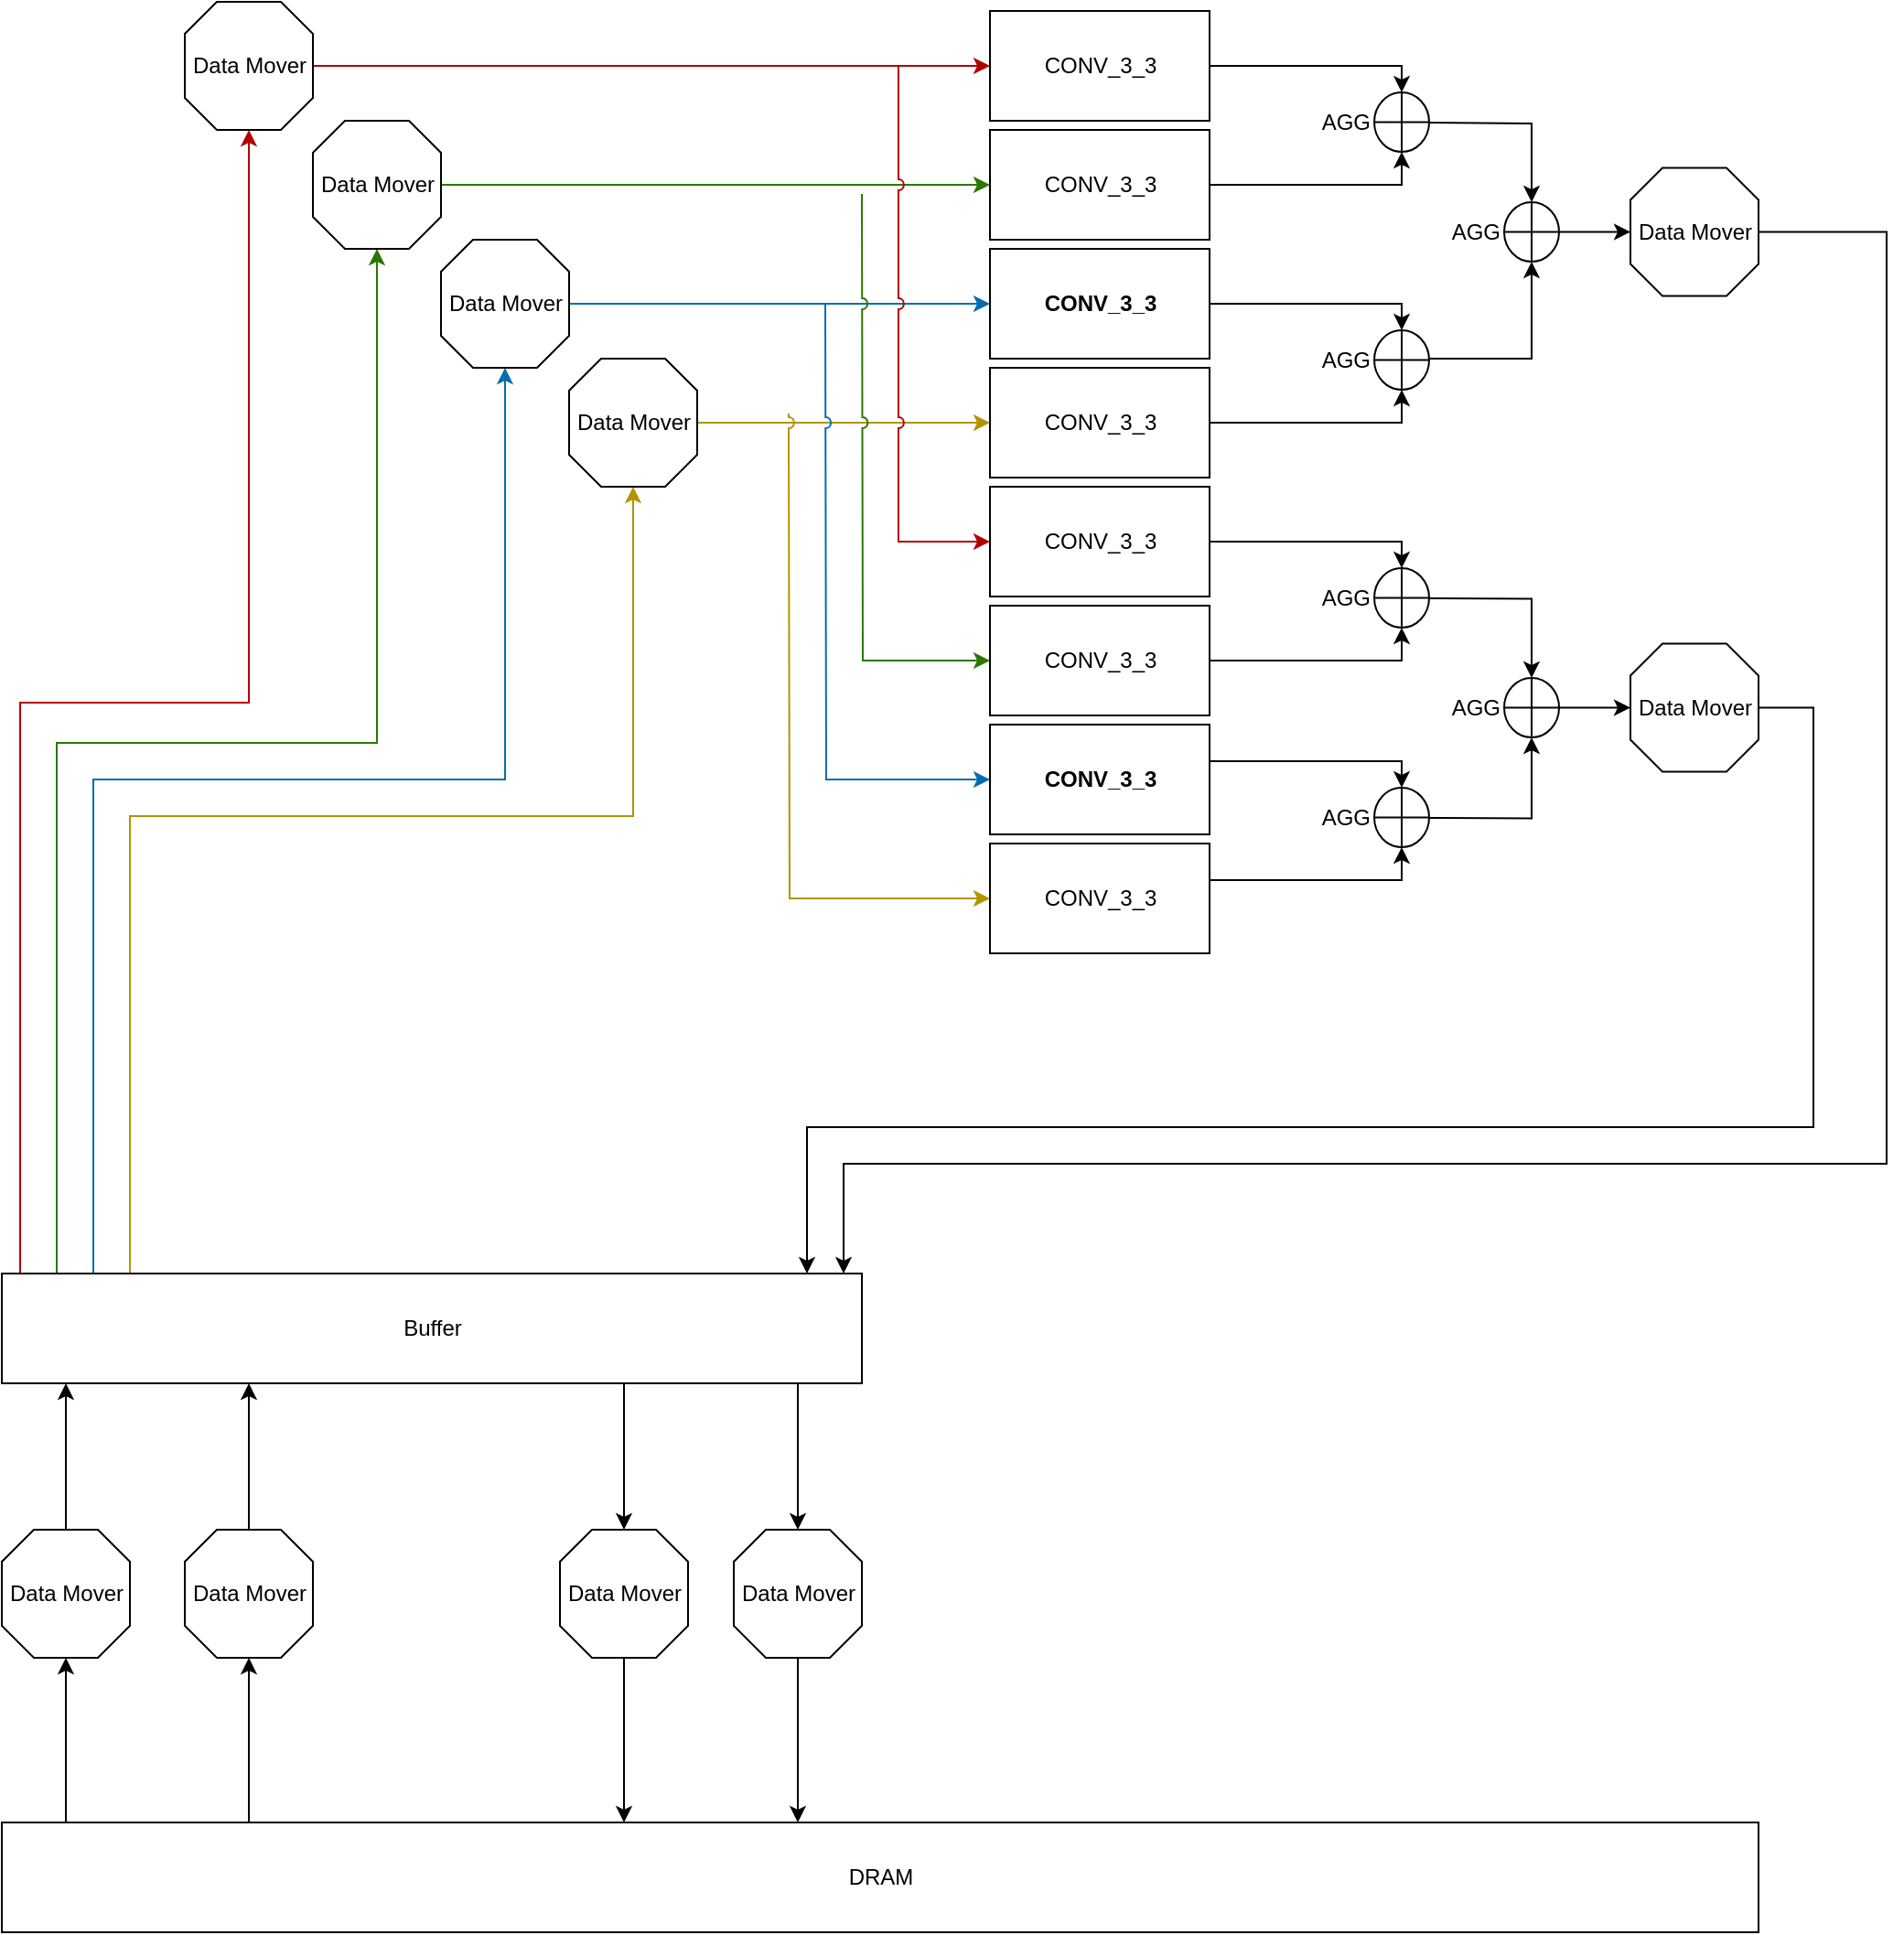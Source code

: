 <mxfile>
    <diagram id="gQlELwIL4DcsmfeKqU5c" name="Page-1">
        <mxGraphModel dx="1222" dy="350" grid="1" gridSize="10" guides="1" tooltips="1" connect="1" arrows="1" fold="1" page="1" pageScale="1" pageWidth="850" pageHeight="1100" math="0" shadow="0">
            <root>
                <mxCell id="0"/>
                <mxCell id="1" parent="0"/>
                <mxCell id="129" style="edgeStyle=orthogonalEdgeStyle;rounded=0;jumpStyle=arc;orthogonalLoop=1;jettySize=auto;html=1;startArrow=none;startFill=0;endArrow=classic;endFill=1;" parent="1" source="3" target="126" edge="1">
                    <mxGeometry relative="1" as="geometry">
                        <Array as="points">
                            <mxPoint x="85" y="965"/>
                            <mxPoint x="85" y="965"/>
                        </Array>
                    </mxGeometry>
                </mxCell>
                <mxCell id="130" style="edgeStyle=orthogonalEdgeStyle;rounded=0;jumpStyle=arc;orthogonalLoop=1;jettySize=auto;html=1;startArrow=none;startFill=0;endArrow=classic;endFill=1;" parent="1" source="3" target="127" edge="1">
                    <mxGeometry relative="1" as="geometry">
                        <Array as="points">
                            <mxPoint x="185" y="980"/>
                            <mxPoint x="185" y="980"/>
                        </Array>
                    </mxGeometry>
                </mxCell>
                <mxCell id="3" value="DRAM" style="verticalLabelPosition=middle;verticalAlign=middle;html=1;shape=mxgraph.basic.rect;fillColor2=none;strokeWidth=1;size=20;indent=5;labelPosition=center;align=center;" parent="1" vertex="1">
                    <mxGeometry x="50" y="1010" width="960" height="60" as="geometry"/>
                </mxCell>
                <mxCell id="74" style="edgeStyle=orthogonalEdgeStyle;rounded=0;jumpStyle=arc;orthogonalLoop=1;jettySize=auto;html=1;entryX=0.5;entryY=0;entryDx=0;entryDy=0;startArrow=none;startFill=0;endArrow=classic;endFill=1;" parent="1" source="4" target="6" edge="1">
                    <mxGeometry relative="1" as="geometry">
                        <Array as="points">
                            <mxPoint x="815" y="50"/>
                        </Array>
                    </mxGeometry>
                </mxCell>
                <mxCell id="4" value="CONV_3_3" style="verticalLabelPosition=middle;verticalAlign=middle;html=1;shape=mxgraph.basic.rect;fillColor2=none;strokeWidth=1;size=20;indent=5;labelPosition=center;align=center;" parent="1" vertex="1">
                    <mxGeometry x="590" y="20" width="120" height="60" as="geometry"/>
                </mxCell>
                <mxCell id="51" style="edgeStyle=orthogonalEdgeStyle;rounded=0;orthogonalLoop=1;jettySize=auto;html=1;fillColor=#e51400;strokeColor=#B20000;" parent="1" source="5" target="4" edge="1">
                    <mxGeometry relative="1" as="geometry"/>
                </mxCell>
                <mxCell id="5" value="Data Mover" style="verticalLabelPosition=middle;verticalAlign=middle;html=1;shape=mxgraph.basic.polygon;polyCoords=[[0.25,0],[0.75,0],[1,0.25],[1,0.75],[0.75,1],[0.25,1],[0,0.75],[0,0.25]];polyline=0;labelPosition=center;align=center;" parent="1" vertex="1">
                    <mxGeometry x="150" y="15" width="70" height="70" as="geometry"/>
                </mxCell>
                <mxCell id="6" value="AGG" style="shape=orEllipse;perimeter=ellipsePerimeter;whiteSpace=wrap;html=1;backgroundOutline=1;labelPosition=left;verticalLabelPosition=middle;align=right;verticalAlign=middle;" parent="1" vertex="1">
                    <mxGeometry x="800" y="64.5" width="30" height="32.5" as="geometry"/>
                </mxCell>
                <mxCell id="117" style="edgeStyle=orthogonalEdgeStyle;rounded=0;jumpStyle=arc;orthogonalLoop=1;jettySize=auto;html=1;startArrow=none;startFill=0;endArrow=classic;endFill=1;" parent="1" source="15" target="21" edge="1">
                    <mxGeometry relative="1" as="geometry">
                        <Array as="points">
                            <mxPoint x="1080" y="141"/>
                            <mxPoint x="1080" y="650"/>
                            <mxPoint x="510" y="650"/>
                        </Array>
                    </mxGeometry>
                </mxCell>
                <mxCell id="15" value="Data Mover" style="verticalLabelPosition=middle;verticalAlign=middle;html=1;shape=mxgraph.basic.polygon;polyCoords=[[0.25,0],[0.75,0],[1,0.25],[1,0.75],[0.75,1],[0.25,1],[0,0.75],[0,0.25]];polyline=0;labelPosition=center;align=center;" parent="1" vertex="1">
                    <mxGeometry x="940" y="105.75" width="70" height="70" as="geometry"/>
                </mxCell>
                <mxCell id="104" style="edgeStyle=orthogonalEdgeStyle;rounded=0;jumpStyle=arc;orthogonalLoop=1;jettySize=auto;html=1;startArrow=none;startFill=0;endArrow=classic;endFill=1;fillColor=#e51400;strokeColor=#B20000;" parent="1" source="21" target="5" edge="1">
                    <mxGeometry relative="1" as="geometry">
                        <Array as="points">
                            <mxPoint x="60" y="398"/>
                            <mxPoint x="185" y="398"/>
                        </Array>
                    </mxGeometry>
                </mxCell>
                <mxCell id="105" style="edgeStyle=orthogonalEdgeStyle;rounded=0;jumpStyle=arc;orthogonalLoop=1;jettySize=auto;html=1;startArrow=none;startFill=0;endArrow=classic;endFill=1;fillColor=#60a917;strokeColor=#2D7600;" parent="1" source="21" target="54" edge="1">
                    <mxGeometry relative="1" as="geometry">
                        <Array as="points">
                            <mxPoint x="80" y="420"/>
                            <mxPoint x="255" y="420"/>
                        </Array>
                    </mxGeometry>
                </mxCell>
                <mxCell id="106" style="edgeStyle=orthogonalEdgeStyle;rounded=0;jumpStyle=arc;orthogonalLoop=1;jettySize=auto;html=1;startArrow=none;startFill=0;endArrow=classic;endFill=1;fillColor=#1ba1e2;strokeColor=#006EAF;" parent="1" source="21" target="57" edge="1">
                    <mxGeometry relative="1" as="geometry">
                        <Array as="points">
                            <mxPoint x="100" y="440"/>
                            <mxPoint x="325" y="440"/>
                        </Array>
                    </mxGeometry>
                </mxCell>
                <mxCell id="107" style="edgeStyle=orthogonalEdgeStyle;rounded=0;jumpStyle=arc;orthogonalLoop=1;jettySize=auto;html=1;startArrow=none;startFill=0;endArrow=classic;endFill=1;fillColor=#e3c800;strokeColor=#B09500;" parent="1" source="21" target="60" edge="1">
                    <mxGeometry relative="1" as="geometry">
                        <Array as="points">
                            <mxPoint x="120" y="460"/>
                            <mxPoint x="395" y="460"/>
                        </Array>
                    </mxGeometry>
                </mxCell>
                <mxCell id="141" style="edgeStyle=orthogonalEdgeStyle;rounded=0;jumpStyle=arc;orthogonalLoop=1;jettySize=auto;html=1;startArrow=none;startFill=0;endArrow=classic;endFill=1;" parent="1" source="21" target="138" edge="1">
                    <mxGeometry relative="1" as="geometry">
                        <Array as="points">
                            <mxPoint x="485" y="790"/>
                            <mxPoint x="485" y="790"/>
                        </Array>
                    </mxGeometry>
                </mxCell>
                <mxCell id="143" style="edgeStyle=orthogonalEdgeStyle;rounded=0;jumpStyle=arc;orthogonalLoop=1;jettySize=auto;html=1;startArrow=none;startFill=0;endArrow=classic;endFill=1;" parent="1" source="21" target="128" edge="1">
                    <mxGeometry relative="1" as="geometry">
                        <Array as="points">
                            <mxPoint x="390" y="790"/>
                            <mxPoint x="390" y="790"/>
                        </Array>
                    </mxGeometry>
                </mxCell>
                <mxCell id="21" value="Buffer" style="verticalLabelPosition=middle;verticalAlign=middle;html=1;shape=mxgraph.basic.rect;fillColor2=none;strokeWidth=1;size=20;indent=5;labelPosition=center;align=center;" parent="1" vertex="1">
                    <mxGeometry x="50" y="710" width="470" height="60" as="geometry"/>
                </mxCell>
                <mxCell id="76" style="edgeStyle=orthogonalEdgeStyle;rounded=0;jumpStyle=arc;orthogonalLoop=1;jettySize=auto;html=1;entryX=0.5;entryY=1;entryDx=0;entryDy=0;startArrow=none;startFill=0;endArrow=classic;endFill=1;" parent="1" source="42" target="6" edge="1">
                    <mxGeometry relative="1" as="geometry">
                        <Array as="points">
                            <mxPoint x="815" y="115"/>
                        </Array>
                    </mxGeometry>
                </mxCell>
                <mxCell id="42" value="CONV_3_3" style="verticalLabelPosition=middle;verticalAlign=middle;html=1;shape=mxgraph.basic.rect;fillColor2=none;strokeWidth=1;size=20;indent=5;labelPosition=center;align=center;" parent="1" vertex="1">
                    <mxGeometry x="590" y="85" width="120" height="60" as="geometry"/>
                </mxCell>
                <mxCell id="43" value="CONV_3_3" style="verticalLabelPosition=middle;verticalAlign=middle;html=1;shape=mxgraph.basic.rect;fillColor2=none;strokeWidth=1;size=20;indent=5;labelPosition=center;align=center;fontStyle=1" parent="1" vertex="1">
                    <mxGeometry x="590" y="150" width="120" height="60" as="geometry"/>
                </mxCell>
                <mxCell id="44" value="CONV_3_3" style="verticalLabelPosition=middle;verticalAlign=middle;html=1;shape=mxgraph.basic.rect;fillColor2=none;strokeWidth=1;size=20;indent=5;labelPosition=center;align=center;" parent="1" vertex="1">
                    <mxGeometry x="590" y="215" width="120" height="60" as="geometry"/>
                </mxCell>
                <mxCell id="61" style="edgeStyle=orthogonalEdgeStyle;rounded=0;orthogonalLoop=1;jettySize=auto;html=1;fillColor=#60a917;strokeColor=#2D7600;" parent="1" source="54" target="42" edge="1">
                    <mxGeometry relative="1" as="geometry"/>
                </mxCell>
                <mxCell id="54" value="Data Mover" style="verticalLabelPosition=middle;verticalAlign=middle;html=1;shape=mxgraph.basic.polygon;polyCoords=[[0.25,0],[0.75,0],[1,0.25],[1,0.75],[0.75,1],[0.25,1],[0,0.75],[0,0.25]];polyline=0;labelPosition=center;align=center;" parent="1" vertex="1">
                    <mxGeometry x="220" y="80" width="70" height="70" as="geometry"/>
                </mxCell>
                <mxCell id="62" style="edgeStyle=orthogonalEdgeStyle;rounded=0;orthogonalLoop=1;jettySize=auto;html=1;fillColor=#1ba1e2;strokeColor=#006EAF;" parent="1" source="57" target="43" edge="1">
                    <mxGeometry relative="1" as="geometry"/>
                </mxCell>
                <mxCell id="57" value="Data Mover" style="verticalLabelPosition=middle;verticalAlign=middle;html=1;shape=mxgraph.basic.polygon;polyCoords=[[0.25,0],[0.75,0],[1,0.25],[1,0.75],[0.75,1],[0.25,1],[0,0.75],[0,0.25]];polyline=0;labelPosition=center;align=center;" parent="1" vertex="1">
                    <mxGeometry x="290" y="145" width="70" height="70" as="geometry"/>
                </mxCell>
                <mxCell id="63" style="edgeStyle=orthogonalEdgeStyle;rounded=0;orthogonalLoop=1;jettySize=auto;html=1;fillColor=#e3c800;strokeColor=#B09500;" parent="1" source="60" target="44" edge="1">
                    <mxGeometry relative="1" as="geometry"/>
                </mxCell>
                <mxCell id="60" value="Data Mover" style="verticalLabelPosition=middle;verticalAlign=middle;html=1;shape=mxgraph.basic.polygon;polyCoords=[[0.25,0],[0.75,0],[1,0.25],[1,0.75],[0.75,1],[0.25,1],[0,0.75],[0,0.25]];polyline=0;labelPosition=center;align=center;" parent="1" vertex="1">
                    <mxGeometry x="360" y="210" width="70" height="70" as="geometry"/>
                </mxCell>
                <mxCell id="70" style="edgeStyle=orthogonalEdgeStyle;rounded=0;jumpStyle=arc;orthogonalLoop=1;jettySize=auto;html=1;startArrow=classic;startFill=1;endArrow=none;endFill=0;fillColor=#e51400;strokeColor=#B20000;" parent="1" source="64" edge="1">
                    <mxGeometry relative="1" as="geometry">
                        <mxPoint x="540" y="50" as="targetPoint"/>
                        <Array as="points">
                            <mxPoint x="540" y="310"/>
                            <mxPoint x="540" y="50"/>
                        </Array>
                    </mxGeometry>
                </mxCell>
                <mxCell id="64" value="CONV_3_3" style="verticalLabelPosition=middle;verticalAlign=middle;html=1;shape=mxgraph.basic.rect;fillColor2=none;strokeWidth=1;size=20;indent=5;labelPosition=center;align=center;" parent="1" vertex="1">
                    <mxGeometry x="590" y="280" width="120" height="60" as="geometry"/>
                </mxCell>
                <mxCell id="71" style="edgeStyle=orthogonalEdgeStyle;rounded=0;jumpStyle=arc;orthogonalLoop=1;jettySize=auto;html=1;startArrow=classic;startFill=1;endArrow=none;endFill=0;fillColor=#60a917;strokeColor=#2D7600;" parent="1" source="65" edge="1">
                    <mxGeometry relative="1" as="geometry">
                        <mxPoint x="520" y="120" as="targetPoint"/>
                    </mxGeometry>
                </mxCell>
                <mxCell id="65" value="CONV_3_3" style="verticalLabelPosition=middle;verticalAlign=middle;html=1;shape=mxgraph.basic.rect;fillColor2=none;strokeWidth=1;size=20;indent=5;labelPosition=center;align=center;" parent="1" vertex="1">
                    <mxGeometry x="590" y="345" width="120" height="60" as="geometry"/>
                </mxCell>
                <mxCell id="72" style="edgeStyle=orthogonalEdgeStyle;rounded=0;jumpStyle=arc;orthogonalLoop=1;jettySize=auto;html=1;startArrow=classic;startFill=1;endArrow=none;endFill=0;fillColor=#1ba1e2;strokeColor=#006EAF;" parent="1" source="66" edge="1">
                    <mxGeometry relative="1" as="geometry">
                        <mxPoint x="500" y="180" as="targetPoint"/>
                    </mxGeometry>
                </mxCell>
                <mxCell id="66" value="CONV_3_3" style="verticalLabelPosition=middle;verticalAlign=middle;html=1;shape=mxgraph.basic.rect;fillColor2=none;strokeWidth=1;size=20;indent=5;labelPosition=center;align=center;fontStyle=1" parent="1" vertex="1">
                    <mxGeometry x="590" y="410" width="120" height="60" as="geometry"/>
                </mxCell>
                <mxCell id="73" style="edgeStyle=orthogonalEdgeStyle;rounded=0;jumpStyle=arc;orthogonalLoop=1;jettySize=auto;html=1;startArrow=classic;startFill=1;endArrow=none;endFill=0;fillColor=#e3c800;strokeColor=#B09500;" parent="1" source="67" edge="1">
                    <mxGeometry relative="1" as="geometry">
                        <mxPoint x="480" y="240" as="targetPoint"/>
                    </mxGeometry>
                </mxCell>
                <mxCell id="67" value="CONV_3_3" style="verticalLabelPosition=middle;verticalAlign=middle;html=1;shape=mxgraph.basic.rect;fillColor2=none;strokeWidth=1;size=20;indent=5;labelPosition=center;align=center;" parent="1" vertex="1">
                    <mxGeometry x="590" y="475" width="120" height="60" as="geometry"/>
                </mxCell>
                <mxCell id="84" style="edgeStyle=orthogonalEdgeStyle;rounded=0;jumpStyle=arc;orthogonalLoop=1;jettySize=auto;html=1;entryX=0.5;entryY=0;entryDx=0;entryDy=0;startArrow=none;startFill=0;endArrow=classic;endFill=1;" parent="1" target="85" edge="1">
                    <mxGeometry relative="1" as="geometry">
                        <mxPoint x="710" y="180.0" as="sourcePoint"/>
                        <Array as="points">
                            <mxPoint x="815" y="180"/>
                        </Array>
                    </mxGeometry>
                </mxCell>
                <mxCell id="85" value="AGG" style="shape=orEllipse;perimeter=ellipsePerimeter;whiteSpace=wrap;html=1;backgroundOutline=1;labelPosition=left;verticalLabelPosition=middle;align=right;verticalAlign=middle;" parent="1" vertex="1">
                    <mxGeometry x="800" y="194.5" width="30" height="32.5" as="geometry"/>
                </mxCell>
                <mxCell id="86" style="edgeStyle=orthogonalEdgeStyle;rounded=0;jumpStyle=arc;orthogonalLoop=1;jettySize=auto;html=1;entryX=0.5;entryY=1;entryDx=0;entryDy=0;startArrow=none;startFill=0;endArrow=classic;endFill=1;" parent="1" target="85" edge="1">
                    <mxGeometry relative="1" as="geometry">
                        <mxPoint x="710" y="245" as="sourcePoint"/>
                        <Array as="points">
                            <mxPoint x="815" y="245"/>
                        </Array>
                    </mxGeometry>
                </mxCell>
                <mxCell id="87" style="edgeStyle=orthogonalEdgeStyle;rounded=0;jumpStyle=arc;orthogonalLoop=1;jettySize=auto;html=1;entryX=0.5;entryY=0;entryDx=0;entryDy=0;startArrow=none;startFill=0;endArrow=classic;endFill=1;" parent="1" target="88" edge="1">
                    <mxGeometry relative="1" as="geometry">
                        <mxPoint x="710" y="310" as="sourcePoint"/>
                        <Array as="points">
                            <mxPoint x="815" y="310"/>
                        </Array>
                    </mxGeometry>
                </mxCell>
                <mxCell id="97" style="edgeStyle=orthogonalEdgeStyle;rounded=0;jumpStyle=arc;orthogonalLoop=1;jettySize=auto;html=1;entryX=0.5;entryY=0;entryDx=0;entryDy=0;startArrow=none;startFill=0;endArrow=classic;endFill=1;" parent="1" target="94" edge="1">
                    <mxGeometry relative="1" as="geometry">
                        <mxPoint x="800.0" y="340.762" as="sourcePoint"/>
                    </mxGeometry>
                </mxCell>
                <mxCell id="88" value="AGG" style="shape=orEllipse;perimeter=ellipsePerimeter;whiteSpace=wrap;html=1;backgroundOutline=1;labelPosition=left;verticalLabelPosition=middle;align=right;verticalAlign=middle;" parent="1" vertex="1">
                    <mxGeometry x="800" y="324.5" width="30" height="32.5" as="geometry"/>
                </mxCell>
                <mxCell id="89" style="edgeStyle=orthogonalEdgeStyle;rounded=0;jumpStyle=arc;orthogonalLoop=1;jettySize=auto;html=1;entryX=0.5;entryY=1;entryDx=0;entryDy=0;startArrow=none;startFill=0;endArrow=classic;endFill=1;" parent="1" target="88" edge="1">
                    <mxGeometry relative="1" as="geometry">
                        <mxPoint x="710" y="375" as="sourcePoint"/>
                        <Array as="points">
                            <mxPoint x="815" y="375"/>
                        </Array>
                    </mxGeometry>
                </mxCell>
                <mxCell id="90" style="edgeStyle=orthogonalEdgeStyle;rounded=0;jumpStyle=arc;orthogonalLoop=1;jettySize=auto;html=1;entryX=0.5;entryY=0;entryDx=0;entryDy=0;startArrow=none;startFill=0;endArrow=classic;endFill=1;" parent="1" target="91" edge="1">
                    <mxGeometry relative="1" as="geometry">
                        <mxPoint x="710" y="430" as="sourcePoint"/>
                        <Array as="points">
                            <mxPoint x="815" y="430"/>
                        </Array>
                    </mxGeometry>
                </mxCell>
                <mxCell id="96" style="edgeStyle=orthogonalEdgeStyle;rounded=0;jumpStyle=arc;orthogonalLoop=1;jettySize=auto;html=1;startArrow=none;startFill=0;endArrow=classic;endFill=1;entryX=0.5;entryY=1;entryDx=0;entryDy=0;" parent="1" target="94" edge="1">
                    <mxGeometry relative="1" as="geometry">
                        <mxPoint x="890" y="440" as="targetPoint"/>
                        <mxPoint x="800.0" y="460.762" as="sourcePoint"/>
                    </mxGeometry>
                </mxCell>
                <mxCell id="91" value="AGG" style="shape=orEllipse;perimeter=ellipsePerimeter;whiteSpace=wrap;html=1;backgroundOutline=1;labelPosition=left;verticalLabelPosition=middle;align=right;verticalAlign=middle;" parent="1" vertex="1">
                    <mxGeometry x="800" y="444.5" width="30" height="32.5" as="geometry"/>
                </mxCell>
                <mxCell id="92" style="edgeStyle=orthogonalEdgeStyle;rounded=0;jumpStyle=arc;orthogonalLoop=1;jettySize=auto;html=1;entryX=0.5;entryY=1;entryDx=0;entryDy=0;startArrow=none;startFill=0;endArrow=classic;endFill=1;" parent="1" target="91" edge="1">
                    <mxGeometry relative="1" as="geometry">
                        <mxPoint x="710" y="495" as="sourcePoint"/>
                        <Array as="points">
                            <mxPoint x="815" y="495"/>
                        </Array>
                    </mxGeometry>
                </mxCell>
                <mxCell id="156" style="edgeStyle=orthogonalEdgeStyle;rounded=0;orthogonalLoop=1;jettySize=auto;html=1;entryX=0;entryY=0.5;entryDx=0;entryDy=0;" parent="1" source="94" edge="1">
                    <mxGeometry relative="1" as="geometry">
                        <mxPoint x="940.0" y="400.75" as="targetPoint"/>
                    </mxGeometry>
                </mxCell>
                <mxCell id="94" value="AGG" style="shape=orEllipse;perimeter=ellipsePerimeter;whiteSpace=wrap;html=1;backgroundOutline=1;labelPosition=left;verticalLabelPosition=middle;align=right;verticalAlign=middle;" parent="1" vertex="1">
                    <mxGeometry x="871" y="384.5" width="30" height="32.5" as="geometry"/>
                </mxCell>
                <mxCell id="101" style="edgeStyle=orthogonalEdgeStyle;rounded=0;jumpStyle=arc;orthogonalLoop=1;jettySize=auto;html=1;entryX=0.5;entryY=0;entryDx=0;entryDy=0;startArrow=none;startFill=0;endArrow=classic;endFill=1;" parent="1" target="103" edge="1">
                    <mxGeometry relative="1" as="geometry">
                        <mxPoint x="830" y="81" as="sourcePoint"/>
                    </mxGeometry>
                </mxCell>
                <mxCell id="102" style="edgeStyle=orthogonalEdgeStyle;rounded=0;jumpStyle=arc;orthogonalLoop=1;jettySize=auto;html=1;startArrow=none;startFill=0;endArrow=classic;endFill=1;entryX=0.5;entryY=1;entryDx=0;entryDy=0;" parent="1" target="103" edge="1">
                    <mxGeometry relative="1" as="geometry">
                        <mxPoint x="890" y="180" as="targetPoint"/>
                        <mxPoint x="830" y="210" as="sourcePoint"/>
                        <Array as="points">
                            <mxPoint x="886" y="210"/>
                        </Array>
                    </mxGeometry>
                </mxCell>
                <mxCell id="150" style="edgeStyle=orthogonalEdgeStyle;rounded=0;orthogonalLoop=1;jettySize=auto;html=1;entryX=0;entryY=0.5;entryDx=0;entryDy=0;" parent="1" source="103" edge="1">
                    <mxGeometry relative="1" as="geometry">
                        <mxPoint x="940.0" y="140.75" as="targetPoint"/>
                    </mxGeometry>
                </mxCell>
                <mxCell id="103" value="AGG" style="shape=orEllipse;perimeter=ellipsePerimeter;whiteSpace=wrap;html=1;backgroundOutline=1;labelPosition=left;verticalLabelPosition=middle;align=right;verticalAlign=middle;" parent="1" vertex="1">
                    <mxGeometry x="871" y="124.5" width="30" height="32.5" as="geometry"/>
                </mxCell>
                <mxCell id="121" style="edgeStyle=orthogonalEdgeStyle;rounded=0;jumpStyle=arc;orthogonalLoop=1;jettySize=auto;html=1;startArrow=none;startFill=0;endArrow=classic;endFill=1;" parent="1" source="113" target="21" edge="1">
                    <mxGeometry relative="1" as="geometry">
                        <Array as="points">
                            <mxPoint x="975" y="401"/>
                            <mxPoint x="1040" y="401"/>
                            <mxPoint x="1040" y="630"/>
                            <mxPoint x="490" y="630"/>
                        </Array>
                    </mxGeometry>
                </mxCell>
                <mxCell id="113" value="Data Mover" style="verticalLabelPosition=middle;verticalAlign=middle;html=1;shape=mxgraph.basic.polygon;polyCoords=[[0.25,0],[0.75,0],[1,0.25],[1,0.75],[0.75,1],[0.25,1],[0,0.75],[0,0.25]];polyline=0;labelPosition=center;align=center;" parent="1" vertex="1">
                    <mxGeometry x="940" y="365.75" width="70" height="70" as="geometry"/>
                </mxCell>
                <mxCell id="131" style="edgeStyle=orthogonalEdgeStyle;rounded=0;jumpStyle=arc;orthogonalLoop=1;jettySize=auto;html=1;startArrow=none;startFill=0;endArrow=classic;endFill=1;" parent="1" source="126" target="21" edge="1">
                    <mxGeometry relative="1" as="geometry">
                        <Array as="points">
                            <mxPoint x="85" y="780"/>
                            <mxPoint x="85" y="780"/>
                        </Array>
                    </mxGeometry>
                </mxCell>
                <mxCell id="126" value="Data Mover" style="verticalLabelPosition=middle;verticalAlign=middle;html=1;shape=mxgraph.basic.polygon;polyCoords=[[0.25,0],[0.75,0],[1,0.25],[1,0.75],[0.75,1],[0.25,1],[0,0.75],[0,0.25]];polyline=0;labelPosition=center;align=center;" parent="1" vertex="1">
                    <mxGeometry x="50" y="850" width="70" height="70" as="geometry"/>
                </mxCell>
                <mxCell id="132" style="edgeStyle=orthogonalEdgeStyle;rounded=0;jumpStyle=arc;orthogonalLoop=1;jettySize=auto;html=1;startArrow=none;startFill=0;endArrow=classic;endFill=1;" parent="1" source="127" target="21" edge="1">
                    <mxGeometry relative="1" as="geometry">
                        <Array as="points">
                            <mxPoint x="185" y="800"/>
                            <mxPoint x="185" y="800"/>
                        </Array>
                    </mxGeometry>
                </mxCell>
                <mxCell id="127" value="Data Mover" style="verticalLabelPosition=middle;verticalAlign=middle;html=1;shape=mxgraph.basic.polygon;polyCoords=[[0.25,0],[0.75,0],[1,0.25],[1,0.75],[0.75,1],[0.25,1],[0,0.75],[0,0.25]];polyline=0;labelPosition=center;align=center;" parent="1" vertex="1">
                    <mxGeometry x="150" y="850" width="70" height="70" as="geometry"/>
                </mxCell>
                <mxCell id="144" style="edgeStyle=orthogonalEdgeStyle;rounded=0;jumpStyle=arc;orthogonalLoop=1;jettySize=auto;html=1;startArrow=none;startFill=0;endArrow=classic;endFill=1;" parent="1" source="128" target="3" edge="1">
                    <mxGeometry relative="1" as="geometry">
                        <Array as="points">
                            <mxPoint x="390" y="960"/>
                            <mxPoint x="390" y="960"/>
                        </Array>
                    </mxGeometry>
                </mxCell>
                <mxCell id="128" value="Data Mover" style="verticalLabelPosition=middle;verticalAlign=middle;html=1;shape=mxgraph.basic.polygon;polyCoords=[[0.25,0],[0.75,0],[1,0.25],[1,0.75],[0.75,1],[0.25,1],[0,0.75],[0,0.25]];polyline=0;labelPosition=center;align=center;" parent="1" vertex="1">
                    <mxGeometry x="355" y="850" width="70" height="70" as="geometry"/>
                </mxCell>
                <mxCell id="145" style="edgeStyle=orthogonalEdgeStyle;rounded=0;jumpStyle=arc;orthogonalLoop=1;jettySize=auto;html=1;startArrow=none;startFill=0;endArrow=classic;endFill=1;" parent="1" source="138" target="3" edge="1">
                    <mxGeometry relative="1" as="geometry">
                        <Array as="points">
                            <mxPoint x="485" y="990"/>
                            <mxPoint x="485" y="990"/>
                        </Array>
                    </mxGeometry>
                </mxCell>
                <mxCell id="138" value="Data Mover" style="verticalLabelPosition=middle;verticalAlign=middle;html=1;shape=mxgraph.basic.polygon;polyCoords=[[0.25,0],[0.75,0],[1,0.25],[1,0.75],[0.75,1],[0.25,1],[0,0.75],[0,0.25]];polyline=0;labelPosition=center;align=center;" parent="1" vertex="1">
                    <mxGeometry x="450" y="850" width="70" height="70" as="geometry"/>
                </mxCell>
            </root>
        </mxGraphModel>
    </diagram>
</mxfile>